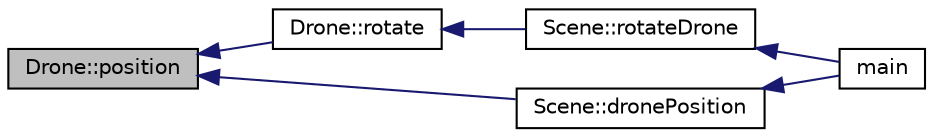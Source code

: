 digraph "Drone::position"
{
  edge [fontname="Helvetica",fontsize="10",labelfontname="Helvetica",labelfontsize="10"];
  node [fontname="Helvetica",fontsize="10",shape=record];
  rankdir="LR";
  Node22 [label="Drone::position",height=0.2,width=0.4,color="black", fillcolor="grey75", style="filled", fontcolor="black"];
  Node22 -> Node23 [dir="back",color="midnightblue",fontsize="10",style="solid",fontname="Helvetica"];
  Node23 [label="Drone::rotate",height=0.2,width=0.4,color="black", fillcolor="white", style="filled",URL="$class_drone.html#ad5ec3aced3a3217ba58a081ea45a9995"];
  Node23 -> Node24 [dir="back",color="midnightblue",fontsize="10",style="solid",fontname="Helvetica"];
  Node24 [label="Scene::rotateDrone",height=0.2,width=0.4,color="black", fillcolor="white", style="filled",URL="$class_scene.html#aef6d27f1a488afc6d20cc1420a2d92ce"];
  Node24 -> Node25 [dir="back",color="midnightblue",fontsize="10",style="solid",fontname="Helvetica"];
  Node25 [label="main",height=0.2,width=0.4,color="black", fillcolor="white", style="filled",URL="$main_8cpp.html#ae66f6b31b5ad750f1fe042a706a4e3d4"];
  Node22 -> Node26 [dir="back",color="midnightblue",fontsize="10",style="solid",fontname="Helvetica"];
  Node26 [label="Scene::dronePosition",height=0.2,width=0.4,color="black", fillcolor="white", style="filled",URL="$class_scene.html#a626b08b3eba054f8adb3b574a6a9222a"];
  Node26 -> Node25 [dir="back",color="midnightblue",fontsize="10",style="solid",fontname="Helvetica"];
}
